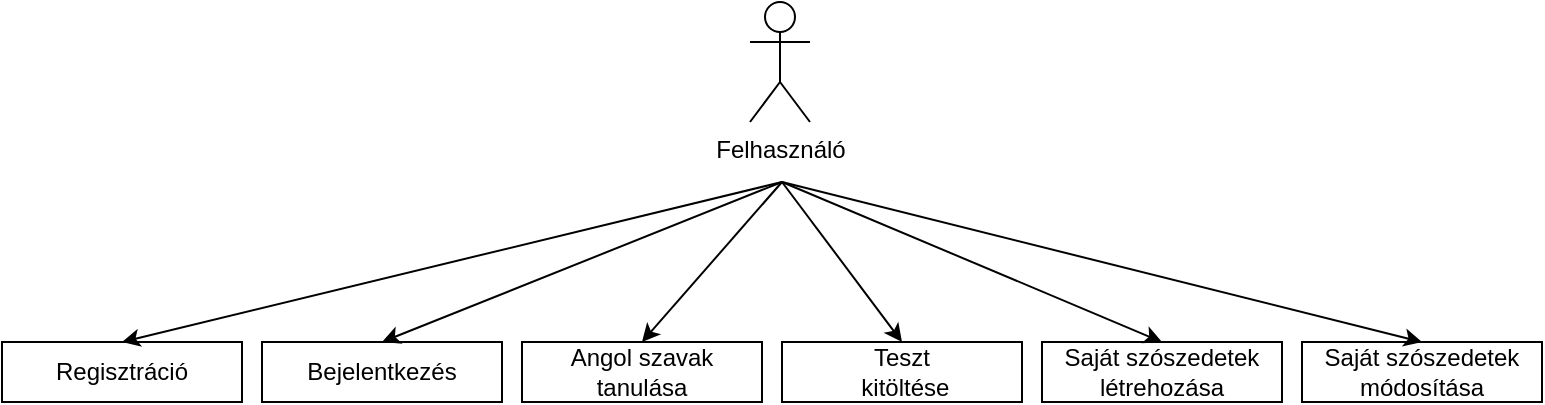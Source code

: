 <mxfile version="21.2.1" type="device">
  <diagram id="A49Jl6rzvlZxV9XjYyQ4" name="1 oldal">
    <mxGraphModel dx="863" dy="519" grid="1" gridSize="10" guides="1" tooltips="1" connect="1" arrows="1" fold="1" page="1" pageScale="1" pageWidth="827" pageHeight="1169" math="0" shadow="0">
      <root>
        <mxCell id="0" />
        <mxCell id="1" parent="0" />
        <mxCell id="uQDmBJz3zAGxu0lc11f--1" value="Felhasználó" style="shape=umlActor;verticalLabelPosition=bottom;verticalAlign=top;html=1;outlineConnect=0;strokeWidth=1;perimeterSpacing=0;shadow=0;sketch=0;fillColor=#FFFFFF;" parent="1" vertex="1">
          <mxGeometry x="384" y="40" width="30" height="60" as="geometry" />
        </mxCell>
        <mxCell id="uQDmBJz3zAGxu0lc11f--3" value="Bejelentkezés" style="rounded=0;whiteSpace=wrap;html=1;" parent="1" vertex="1">
          <mxGeometry x="140" y="210" width="120" height="30" as="geometry" />
        </mxCell>
        <mxCell id="uQDmBJz3zAGxu0lc11f--8" value="Angol szavak tanulása" style="rounded=0;whiteSpace=wrap;html=1;" parent="1" vertex="1">
          <mxGeometry x="270" y="210" width="120" height="30" as="geometry" />
        </mxCell>
        <mxCell id="uQDmBJz3zAGxu0lc11f--9" value="Teszt&lt;br&gt;&amp;nbsp;kitöltése" style="rounded=0;whiteSpace=wrap;html=1;" parent="1" vertex="1">
          <mxGeometry x="400" y="210" width="120" height="30" as="geometry" />
        </mxCell>
        <mxCell id="uQDmBJz3zAGxu0lc11f--10" value="Saját szószedetek létrehozása" style="rounded=0;whiteSpace=wrap;html=1;" parent="1" vertex="1">
          <mxGeometry x="530" y="210" width="120" height="30" as="geometry" />
        </mxCell>
        <mxCell id="uQDmBJz3zAGxu0lc11f--16" value="" style="endArrow=classic;html=1;rounded=0;entryX=0.5;entryY=0;entryDx=0;entryDy=0;" parent="1" target="uQDmBJz3zAGxu0lc11f--10" edge="1">
          <mxGeometry width="50" height="50" relative="1" as="geometry">
            <mxPoint x="400" y="130" as="sourcePoint" />
            <mxPoint x="470" y="170" as="targetPoint" />
            <Array as="points" />
          </mxGeometry>
        </mxCell>
        <mxCell id="uQDmBJz3zAGxu0lc11f--17" value="" style="endArrow=classic;html=1;rounded=0;entryX=0.5;entryY=0;entryDx=0;entryDy=0;" parent="1" target="uQDmBJz3zAGxu0lc11f--3" edge="1">
          <mxGeometry width="50" height="50" relative="1" as="geometry">
            <mxPoint x="400" y="130" as="sourcePoint" />
            <mxPoint x="456" y="280.5" as="targetPoint" />
            <Array as="points" />
          </mxGeometry>
        </mxCell>
        <mxCell id="uQDmBJz3zAGxu0lc11f--18" value="" style="endArrow=classic;html=1;rounded=0;entryX=0.5;entryY=0;entryDx=0;entryDy=0;" parent="1" target="uQDmBJz3zAGxu0lc11f--8" edge="1">
          <mxGeometry width="50" height="50" relative="1" as="geometry">
            <mxPoint x="400" y="130" as="sourcePoint" />
            <mxPoint x="150" y="220" as="targetPoint" />
            <Array as="points" />
          </mxGeometry>
        </mxCell>
        <mxCell id="uQDmBJz3zAGxu0lc11f--19" value="" style="endArrow=classic;html=1;rounded=0;entryX=0.5;entryY=0;entryDx=0;entryDy=0;" parent="1" target="uQDmBJz3zAGxu0lc11f--9" edge="1">
          <mxGeometry width="50" height="50" relative="1" as="geometry">
            <mxPoint x="400" y="130" as="sourcePoint" />
            <mxPoint x="310" y="220" as="targetPoint" />
            <Array as="points" />
          </mxGeometry>
        </mxCell>
        <mxCell id="SLHFfWRLNDNMzN5iIxAq-1" value="Regisztráció" style="rounded=0;whiteSpace=wrap;html=1;" vertex="1" parent="1">
          <mxGeometry x="10" y="210" width="120" height="30" as="geometry" />
        </mxCell>
        <mxCell id="SLHFfWRLNDNMzN5iIxAq-3" value="Saját szószedetek módosítása" style="rounded=0;whiteSpace=wrap;html=1;" vertex="1" parent="1">
          <mxGeometry x="660" y="210" width="120" height="30" as="geometry" />
        </mxCell>
        <mxCell id="SLHFfWRLNDNMzN5iIxAq-4" value="" style="endArrow=classic;html=1;rounded=0;entryX=0.5;entryY=0;entryDx=0;entryDy=0;" edge="1" parent="1" target="SLHFfWRLNDNMzN5iIxAq-1">
          <mxGeometry width="50" height="50" relative="1" as="geometry">
            <mxPoint x="400" y="130" as="sourcePoint" />
            <mxPoint x="210" y="220" as="targetPoint" />
            <Array as="points" />
          </mxGeometry>
        </mxCell>
        <mxCell id="SLHFfWRLNDNMzN5iIxAq-5" value="" style="endArrow=classic;html=1;rounded=0;entryX=0.5;entryY=0;entryDx=0;entryDy=0;" edge="1" parent="1" target="SLHFfWRLNDNMzN5iIxAq-3">
          <mxGeometry width="50" height="50" relative="1" as="geometry">
            <mxPoint x="400" y="130" as="sourcePoint" />
            <mxPoint x="600" y="220" as="targetPoint" />
            <Array as="points" />
          </mxGeometry>
        </mxCell>
      </root>
    </mxGraphModel>
  </diagram>
</mxfile>
